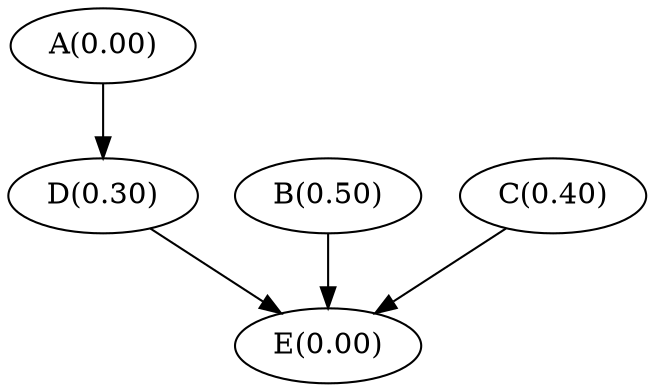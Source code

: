 
strict digraph multiple_intermediate_nodes_at_same_level {

	// Node definitions.

	"A(0.00)";

	"B(0.50)";

	"C(0.40)";

	"D(0.30)";

	"E(0.00)";


	// Edge definitions.

	"A(0.00)" -> "D(0.30)";

	"B(0.50)" -> "E(0.00)";

	"C(0.40)" -> "E(0.00)";

	"D(0.30)" -> "E(0.00)";

}